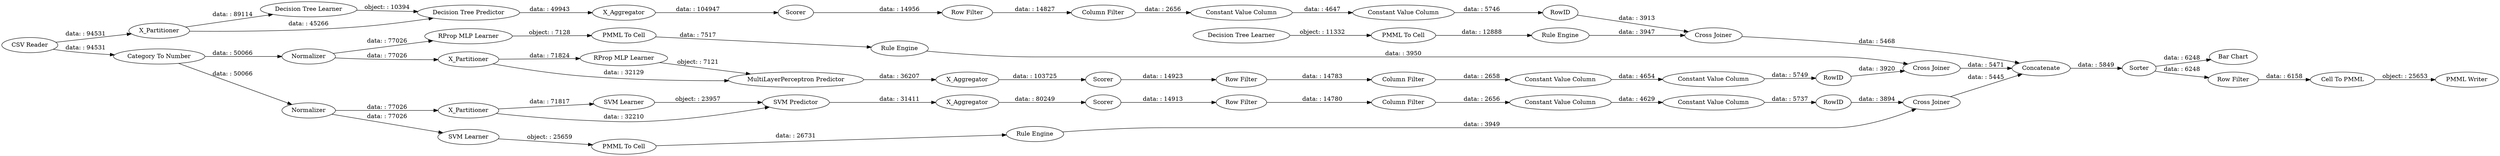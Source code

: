 digraph {
	"4120466551532902185_9" [label="Row Filter"]
	"-4680973988966325104_38" [label="Cross Joiner"]
	"125565717107998978_31" [label="SVM Learner"]
	"3492742048856943246_293" [label=RowID]
	"1281386080283004365_290" [label="Constant Value Column"]
	"-590545041052083815_31" [label="RProp MLP Learner"]
	"-4378366340529741117_34" [label="Rule Engine"]
	"3492742048856943246_290" [label="Constant Value Column"]
	"3492742048856943246_292" [label="Constant Value Column"]
	"-590545041052083815_7" [label=X_Aggregator]
	"2832011370919242597_35" [label="Rule Engine"]
	"1281386080283004365_292" [label="Constant Value Column"]
	"125565717107998978_32" [label="SVM Predictor"]
	"7104901310838294060_54" [label="Cell To PMML"]
	"4120466551532902185_290" [label="Constant Value Column"]
	"-4680973988966325104_31" [label="Decision Tree Learner"]
	"125565717107998978_41" [label=Scorer]
	"125565717107998978_2" [label=X_Partitioner]
	"4120466551532902185_293" [label=RowID]
	"2832011370919242597_33" [label="SVM Learner"]
	"-4680973988966325104_32" [label="Decision Tree Predictor"]
	"125565717107998978_7" [label=X_Aggregator]
	"-4378366340529741117_22" [label="PMML To Cell"]
	"7104901310838294060_60" [label=Concatenate]
	"2312921293205758864_28" [label="PMML To Cell"]
	"-4378366340529741117_35" [label="RProp MLP Learner"]
	"-590545041052083815_40" [label=Scorer]
	"1281386080283004365_294" [label="Column Filter"]
	"-590545041052083815_39" [label=Normalizer]
	"-4680973988966325104_2" [label=X_Partitioner]
	"2312921293205758864_33" [label="Decision Tree Learner"]
	"-4680973988966325104_7" [label=X_Aggregator]
	"1281386080283004365_293" [label=RowID]
	"-590545041052083815_32" [label="MultiLayerPerceptron Predictor"]
	"4120466551532902185_294" [label="Column Filter"]
	"7104901310838294060_61" [label="PMML Writer"]
	"-590545041052083815_38" [label="Cross Joiner"]
	"3492742048856943246_9" [label="Row Filter"]
	"7104901310838294060_62" [label="CSV Reader"]
	"7104901310838294060_58" [label="Category To Number"]
	"125565717107998978_39" [label="Cross Joiner"]
	"-590545041052083815_2" [label=X_Partitioner]
	"2312921293205758864_34" [label="Rule Engine"]
	"-4680973988966325104_39" [label=Scorer]
	"2832011370919242597_34" [label="PMML To Cell"]
	"3492742048856943246_294" [label="Column Filter"]
	"7104901310838294060_59" [label="Bar Chart"]
	"125565717107998978_40" [label=Normalizer]
	"7104901310838294060_52" [label=Sorter]
	"4120466551532902185_292" [label="Constant Value Column"]
	"1281386080283004365_9" [label="Row Filter"]
	"7104901310838294060_53" [label="Row Filter"]
	"3492742048856943246_294" -> "3492742048856943246_290" [label="data: : 2656"]
	"-4680973988966325104_2" -> "-4680973988966325104_31" [label="data: : 89114"]
	"-590545041052083815_40" -> "4120466551532902185_9" [label="data: : 14923"]
	"7104901310838294060_52" -> "7104901310838294060_53" [label="data: : 6248"]
	"2312921293205758864_34" -> "-4680973988966325104_38" [label="data: : 3947"]
	"3492742048856943246_290" -> "3492742048856943246_292" [label="data: : 4629"]
	"125565717107998978_32" -> "125565717107998978_7" [label="data: : 31411"]
	"-4378366340529741117_34" -> "-590545041052083815_38" [label="data: : 3950"]
	"-590545041052083815_39" -> "-4378366340529741117_35" [label="data: : 77026"]
	"-4680973988966325104_32" -> "-4680973988966325104_7" [label="data: : 49943"]
	"-590545041052083815_2" -> "-590545041052083815_31" [label="data: : 71824"]
	"3492742048856943246_293" -> "125565717107998978_39" [label="data: : 3894"]
	"7104901310838294060_52" -> "7104901310838294060_59" [label="data: : 6248"]
	"-4378366340529741117_22" -> "-4378366340529741117_34" [label="data: : 7517"]
	"125565717107998978_40" -> "125565717107998978_2" [label="data: : 77026"]
	"7104901310838294060_62" -> "7104901310838294060_58" [label="data: : 94531"]
	"-590545041052083815_2" -> "-590545041052083815_32" [label="data: : 32129"]
	"4120466551532902185_9" -> "4120466551532902185_294" [label="data: : 14783"]
	"1281386080283004365_293" -> "-4680973988966325104_38" [label="data: : 3913"]
	"4120466551532902185_294" -> "4120466551532902185_290" [label="data: : 2658"]
	"4120466551532902185_293" -> "-590545041052083815_38" [label="data: : 3920"]
	"4120466551532902185_290" -> "4120466551532902185_292" [label="data: : 4654"]
	"2832011370919242597_33" -> "2832011370919242597_34" [label="object: : 25659"]
	"-4680973988966325104_39" -> "1281386080283004365_9" [label="data: : 14956"]
	"-590545041052083815_38" -> "7104901310838294060_60" [label="data: : 5471"]
	"-4680973988966325104_38" -> "7104901310838294060_60" [label="data: : 5468"]
	"125565717107998978_39" -> "7104901310838294060_60" [label="data: : 5445"]
	"125565717107998978_2" -> "125565717107998978_31" [label="data: : 71817"]
	"-4680973988966325104_31" -> "-4680973988966325104_32" [label="object: : 10394"]
	"1281386080283004365_290" -> "1281386080283004365_292" [label="data: : 4647"]
	"-4378366340529741117_35" -> "-4378366340529741117_22" [label="object: : 7128"]
	"4120466551532902185_292" -> "4120466551532902185_293" [label="data: : 5749"]
	"125565717107998978_7" -> "125565717107998978_41" [label="data: : 80249"]
	"2832011370919242597_35" -> "125565717107998978_39" [label="data: : 3949"]
	"3492742048856943246_292" -> "3492742048856943246_293" [label="data: : 5737"]
	"7104901310838294060_58" -> "-590545041052083815_39" [label="data: : 50066"]
	"2832011370919242597_34" -> "2832011370919242597_35" [label="data: : 26731"]
	"125565717107998978_40" -> "2832011370919242597_33" [label="data: : 77026"]
	"125565717107998978_31" -> "125565717107998978_32" [label="object: : 23957"]
	"-590545041052083815_7" -> "-590545041052083815_40" [label="data: : 103725"]
	"2312921293205758864_33" -> "2312921293205758864_28" [label="object: : 11332"]
	"1281386080283004365_9" -> "1281386080283004365_294" [label="data: : 14827"]
	"-590545041052083815_31" -> "-590545041052083815_32" [label="object: : 7121"]
	"3492742048856943246_9" -> "3492742048856943246_294" [label="data: : 14780"]
	"7104901310838294060_60" -> "7104901310838294060_52" [label="data: : 5849"]
	"2312921293205758864_28" -> "2312921293205758864_34" [label="data: : 12888"]
	"-590545041052083815_32" -> "-590545041052083815_7" [label="data: : 36207"]
	"-4680973988966325104_7" -> "-4680973988966325104_39" [label="data: : 104947"]
	"125565717107998978_41" -> "3492742048856943246_9" [label="data: : 14913"]
	"7104901310838294060_54" -> "7104901310838294060_61" [label="object: : 25653"]
	"7104901310838294060_58" -> "125565717107998978_40" [label="data: : 50066"]
	"1281386080283004365_292" -> "1281386080283004365_293" [label="data: : 5746"]
	"7104901310838294060_53" -> "7104901310838294060_54" [label="data: : 6158"]
	"-4680973988966325104_2" -> "-4680973988966325104_32" [label="data: : 45266"]
	"125565717107998978_2" -> "125565717107998978_32" [label="data: : 32210"]
	"7104901310838294060_62" -> "-4680973988966325104_2" [label="data: : 94531"]
	"-590545041052083815_39" -> "-590545041052083815_2" [label="data: : 77026"]
	"1281386080283004365_294" -> "1281386080283004365_290" [label="data: : 2656"]
	rankdir=LR
}
